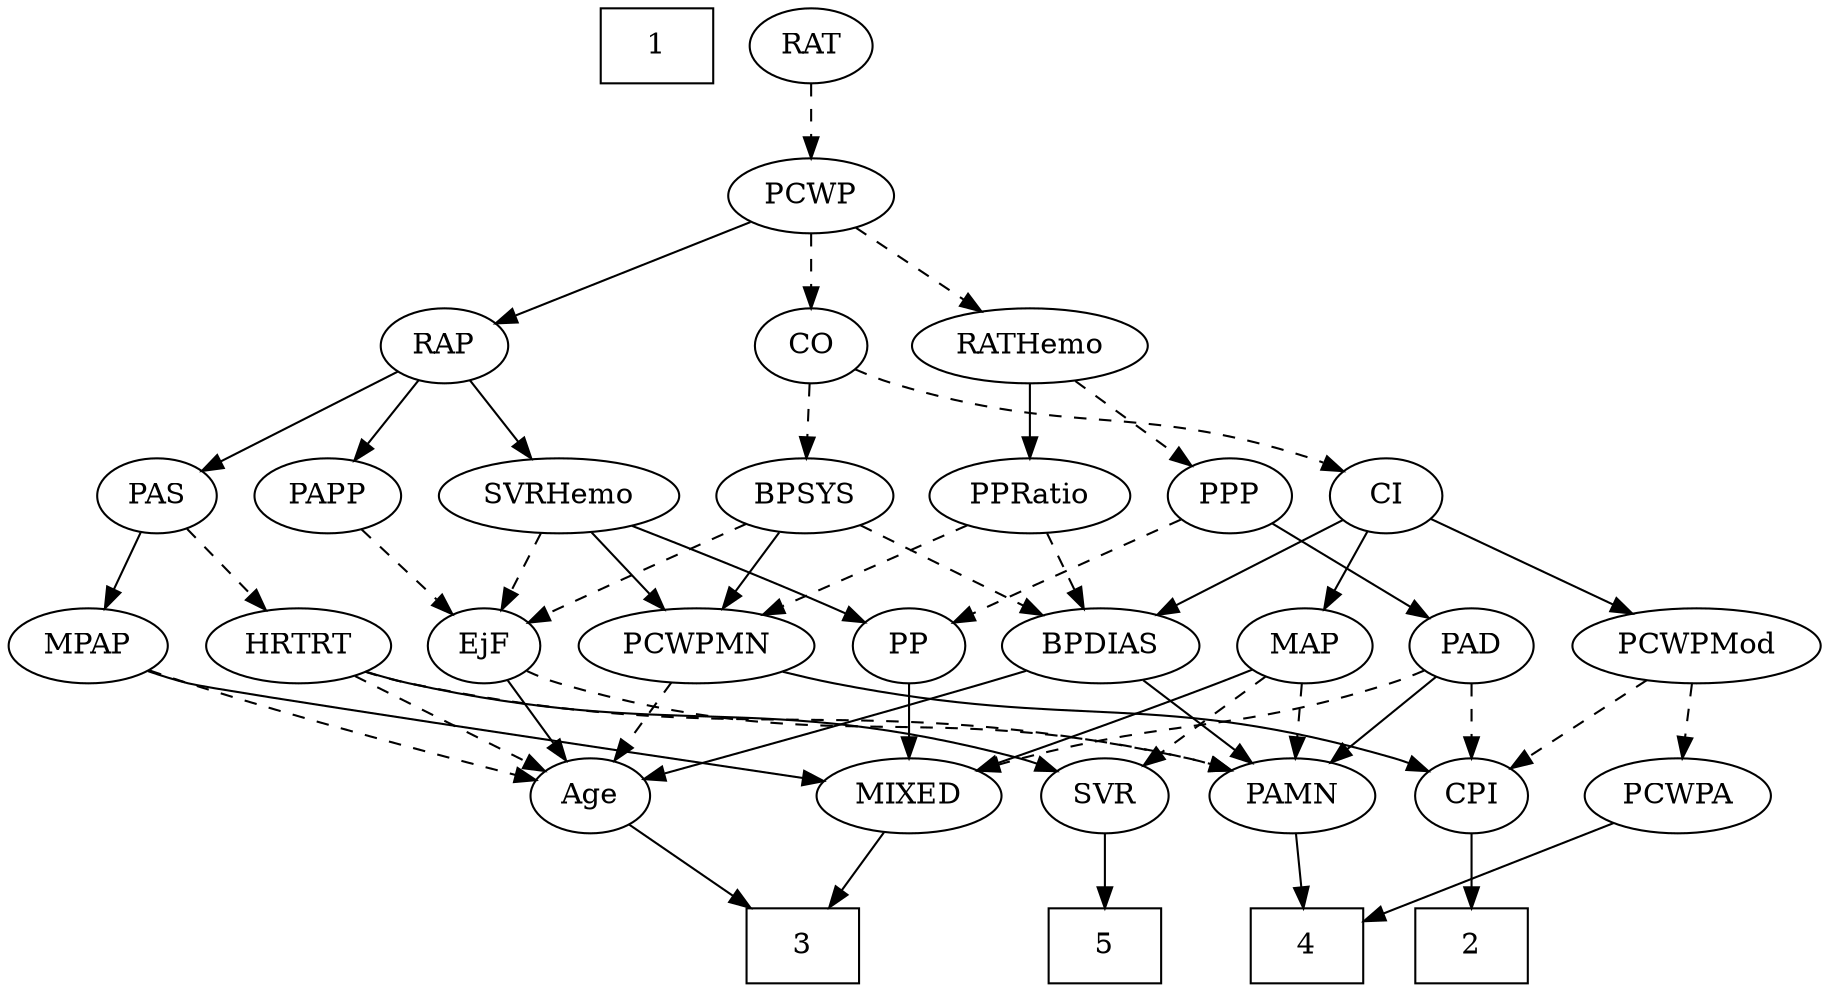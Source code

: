 strict digraph {
	graph [bb="0,0,809.09,468"];
	node [label="\N"];
	1	[height=0.5,
		pos="290.1,450",
		shape=box,
		width=0.75];
	2	[height=0.5,
		pos="658.1,18",
		shape=box,
		width=0.75];
	3	[height=0.5,
		pos="356.1,18",
		shape=box,
		width=0.75];
	4	[height=0.5,
		pos="581.1,18",
		shape=box,
		width=0.75];
	5	[height=0.5,
		pos="491.1,18",
		shape=box,
		width=0.75];
	Age	[height=0.5,
		pos="261.1,90",
		width=0.75];
	Age -> 3	[pos="e,332.7,36.242 278.52,76.161 291.36,66.703 309.17,53.578 324.49,42.289",
		style=solid];
	EjF	[height=0.5,
		pos="213.1,162",
		width=0.75];
	EjF -> Age	[pos="e,250.25,106.82 223.99,145.12 230.06,136.26 237.76,125.04 244.56,115.12",
		style=solid];
	PAMN	[height=0.5,
		pos="576.1,90",
		width=1.011];
	EjF -> PAMN	[pos="e,548.48,101.9 233.6,149.97 238.56,147.68 243.92,145.51 249.1,144 369.09,108.88 406.49,137.03 528.1,108 531.66,107.15 535.33,106.13 \
538.97,105.02",
		style=dashed];
	RAP	[height=0.5,
		pos="206.1,306",
		width=0.77632];
	PAS	[height=0.5,
		pos="79.097,234",
		width=0.75];
	RAP -> PAS	[pos="e,99.355,246.17 185.41,293.6 164.44,282.04 131.8,264.05 108.22,251.05",
		style=solid];
	SVRHemo	[height=0.5,
		pos="256.1,234",
		width=1.3902];
	RAP -> SVRHemo	[pos="e,243.98,251.96 217.19,289.46 223.34,280.87 231.12,269.97 238.11,260.19",
		style=solid];
	PAPP	[height=0.5,
		pos="156.1,234",
		width=0.88464];
	RAP -> PAPP	[pos="e,167.51,250.98 195,289.46 188.68,280.62 180.62,269.34 173.48,259.34",
		style=solid];
	MIXED	[height=0.5,
		pos="403.1,90",
		width=1.1193];
	MIXED -> 3	[pos="e,367.81,36.447 391.96,72.411 386.45,64.2 379.66,54.099 373.49,44.9",
		style=solid];
	MPAP	[height=0.5,
		pos="35.097,162",
		width=0.97491];
	MPAP -> Age	[pos="e,236.46,97.458 61.957,150.2 67.587,148.06 73.511,145.89 79.097,144 129.96,126.8 189.92,110 226.72,100.07",
		style=dashed];
	MPAP -> MIXED	[pos="e,365.93,96.978 61.326,149.85 67.106,147.68 73.249,145.59 79.097,144 85.752,142.19 267.61,112.81 355.9,98.593",
		style=solid];
	BPSYS	[height=0.5,
		pos="362.1,234",
		width=1.0471];
	BPSYS -> EjF	[pos="e,234.41,173.08 336.06,220.81 313.15,210.08 278.9,194.03 249.1,180 247.31,179.16 245.48,178.3 243.63,177.43",
		style=dashed];
	PCWPMN	[height=0.5,
		pos="308.1,162",
		width=1.3902];
	BPSYS -> PCWPMN	[pos="e,320.93,179.63 349.57,216.76 342.92,208.14 334.61,197.36 327.17,187.73",
		style=solid];
	BPDIAS	[height=0.5,
		pos="490.1,162",
		width=1.1735];
	BPSYS -> BPDIAS	[pos="e,465.14,176.65 385.87,220 405.61,209.2 433.93,193.72 456.07,181.61",
		style=dashed];
	PAD	[height=0.5,
		pos="658.1,162",
		width=0.79437];
	PAD -> MIXED	[pos="e,433.68,101.8 636.5,150.12 631.53,147.89 626.19,145.7 621.1,144 549.06,120.01 527.33,128.04 454.1,108 450.56,107.03 446.9,105.96 \
443.25,104.84",
		style=dashed];
	PAD -> PAMN	[pos="e,593.52,105.87 641.5,146.83 629.95,136.98 614.34,123.65 601.27,112.49",
		style=solid];
	CPI	[height=0.5,
		pos="658.1,90",
		width=0.75];
	PAD -> CPI	[pos="e,658.1,108.1 658.1,143.7 658.1,135.98 658.1,126.71 658.1,118.11",
		style=dashed];
	CO	[height=0.5,
		pos="362.1,306",
		width=0.75];
	CO -> BPSYS	[pos="e,362.1,252.1 362.1,287.7 362.1,279.98 362.1,270.71 362.1,262.11",
		style=dashed];
	CI	[height=0.5,
		pos="614.1,234",
		width=0.75];
	CO -> CI	[pos="e,593.51,245.77 382.89,294.42 388.09,292.07 393.72,289.75 399.1,288 476.26,262.89 501.06,277.51 578.1,252 580.02,251.36 581.97,250.65 \
583.92,249.89",
		style=dashed];
	PAS -> MPAP	[pos="e,45.347,179.31 69.113,217.12 63.677,208.47 56.83,197.58 50.706,187.83",
		style=solid];
	HRTRT	[height=0.5,
		pos="128.1,162",
		width=1.1013];
	PAS -> HRTRT	[pos="e,116.57,179.47 89.972,217.46 96.078,208.74 103.84,197.65 110.76,187.76",
		style=dashed];
	PAMN -> 4	[pos="e,579.88,36.104 577.33,71.697 577.88,63.983 578.55,54.712 579.16,46.112",
		style=solid];
	RATHemo	[height=0.5,
		pos="457.1,306",
		width=1.3721];
	PPP	[height=0.5,
		pos="542.1,234",
		width=0.75];
	RATHemo -> PPP	[pos="e,525.75,248.47 476.38,289.12 488.72,278.96 504.81,265.71 517.98,254.86",
		style=dashed];
	PPRatio	[height=0.5,
		pos="457.1,234",
		width=1.1013];
	RATHemo -> PPRatio	[pos="e,457.1,252.1 457.1,287.7 457.1,279.98 457.1,270.71 457.1,262.11",
		style=solid];
	CPI -> 2	[pos="e,658.1,36.104 658.1,71.697 658.1,63.983 658.1,54.712 658.1,46.112",
		style=solid];
	RAT	[height=0.5,
		pos="362.1,450",
		width=0.75827];
	PCWP	[height=0.5,
		pos="362.1,378",
		width=0.97491];
	RAT -> PCWP	[pos="e,362.1,396.1 362.1,431.7 362.1,423.98 362.1,414.71 362.1,406.11",
		style=dashed];
	SVR	[height=0.5,
		pos="491.1,90",
		width=0.77632];
	SVR -> 5	[pos="e,491.1,36.104 491.1,71.697 491.1,63.983 491.1,54.712 491.1,46.112",
		style=solid];
	PCWPMod	[height=0.5,
		pos="757.1,162",
		width=1.4443];
	PCWPMod -> CPI	[pos="e,676.04,103.69 735.13,145.46 720.13,134.86 700.19,120.76 684.36,109.57",
		style=dashed];
	PCWPA	[height=0.5,
		pos="751.1,90",
		width=1.1555];
	PCWPMod -> PCWPA	[pos="e,752.56,108.1 755.61,143.7 754.95,135.98 754.16,126.71 753.42,118.11",
		style=dashed];
	PCWPA -> 4	[pos="e,608.44,30.351 721.88,77.029 695.73,66.304 656.34,50.133 622.1,36 620.72,35.43 619.31,34.85 617.89,34.263",
		style=solid];
	PCWPMN -> Age	[pos="e,271.83,106.99 296.96,144.41 291.14,135.74 283.91,124.97 277.46,115.38",
		style=dashed];
	PCWPMN -> CPI	[pos="e,637.37,101.8 344.72,149.59 352.08,147.54 359.8,145.56 367.1,144 478.59,120.16 511.7,140.14 621.1,108 623.39,107.33 625.71,106.54 \
628.03,105.67",
		style=solid];
	SVRHemo -> EjF	[pos="e,222.82,178.83 245.69,216.05 240.41,207.47 233.91,196.89 228.11,187.44",
		style=dashed];
	SVRHemo -> PCWPMN	[pos="e,295.86,179.47 268.42,216.41 274.77,207.87 282.63,197.28 289.68,187.79",
		style=solid];
	PP	[height=0.5,
		pos="403.1,162",
		width=0.75];
	SVRHemo -> PP	[pos="e,381.74,173.17 285.14,219.17 310.37,207.16 346.78,189.82 372.46,177.59",
		style=solid];
	BPDIAS -> Age	[pos="e,285.36,97.954 458.05,150.14 451.77,148.07 445.24,145.94 439.1,144 389.28,128.29 331.23,111.23 295.32,100.83",
		style=solid];
	BPDIAS -> PAMN	[pos="e,558.06,105.68 508.76,145.81 520.87,135.95 536.82,122.97 550.15,112.12",
		style=solid];
	MAP	[height=0.5,
		pos="581.1,162",
		width=0.84854];
	MAP -> MIXED	[pos="e,433.1,102.17 557.04,150.61 551.8,148.4 546.27,146.09 541.1,144 508.15,130.68 470.46,116.26 442.8,105.83",
		style=solid];
	MAP -> PAMN	[pos="e,577.32,108.1 579.86,143.7 579.31,135.98 578.65,126.71 578.03,118.11",
		style=dashed];
	MAP -> SVR	[pos="e,508.23,104.33 563.32,147.17 549.95,136.78 531.47,122.4 516.54,110.79",
		style=dashed];
	PP -> MIXED	[pos="e,403.1,108.1 403.1,143.7 403.1,135.98 403.1,126.71 403.1,118.11",
		style=solid];
	PPP -> PAD	[pos="e,638.23,174.99 561.51,221.28 580.14,210.05 608.47,192.95 629.64,180.17",
		style=solid];
	PPP -> PP	[pos="e,424.05,173.55 521.29,222.52 497.95,210.77 459.89,191.6 433.28,178.2",
		style=dashed];
	PPRatio -> PCWPMN	[pos="e,337.31,176.72 430.46,220.49 407.12,209.52 372.93,193.46 346.61,181.09",
		style=dashed];
	PPRatio -> BPDIAS	[pos="e,482.18,179.79 465.09,216.05 468.9,207.97 473.54,198.12 477.79,189.11",
		style=dashed];
	PCWP -> RAP	[pos="e,228.35,316.99 336.34,365.44 309.28,353.3 266.7,334.19 237.65,321.16",
		style=solid];
	PCWP -> CO	[pos="e,362.1,324.1 362.1,359.7 362.1,351.98 362.1,342.71 362.1,334.11",
		style=dashed];
	PCWP -> RATHemo	[pos="e,436.25,322.36 381.32,362.83 394.77,352.92 412.98,339.51 428.17,328.31",
		style=dashed];
	CI -> PCWPMod	[pos="e,728.24,177.13 635.2,222.67 657.23,211.89 692.25,194.74 719.11,181.6",
		style=solid];
	CI -> BPDIAS	[pos="e,514.66,176.87 594.17,221.75 575.16,211.02 546.15,194.64 523.58,181.9",
		style=solid];
	CI -> MAP	[pos="e,588.86,179.47 606.28,216.41 602.37,208.13 597.56,197.92 593.19,188.66",
		style=solid];
	PAPP -> EjF	[pos="e,200.48,178.49 168.75,217.46 176.2,208.31 185.77,196.55 194.12,186.31",
		style=dashed];
	HRTRT -> Age	[pos="e,240.55,101.81 153.11,147.83 175.43,136.09 208.14,118.87 231.7,106.47",
		style=dashed];
	HRTRT -> PAMN	[pos="e,548.76,101.94 157.32,149.63 163.75,147.47 170.59,145.44 177.1,144 330.2,110.07 375.1,142.42 528.1,108 531.72,107.19 535.44,106.18 \
539.13,105.07",
		style=dashed];
	HRTRT -> SVR	[pos="e,469.63,101.64 157.35,149.76 163.78,147.6 170.61,145.53 177.1,144 297.06,115.65 333.32,140.95 452.1,108 454.74,107.27 457.44,106.39 \
460.12,105.42",
		style=solid];
}
